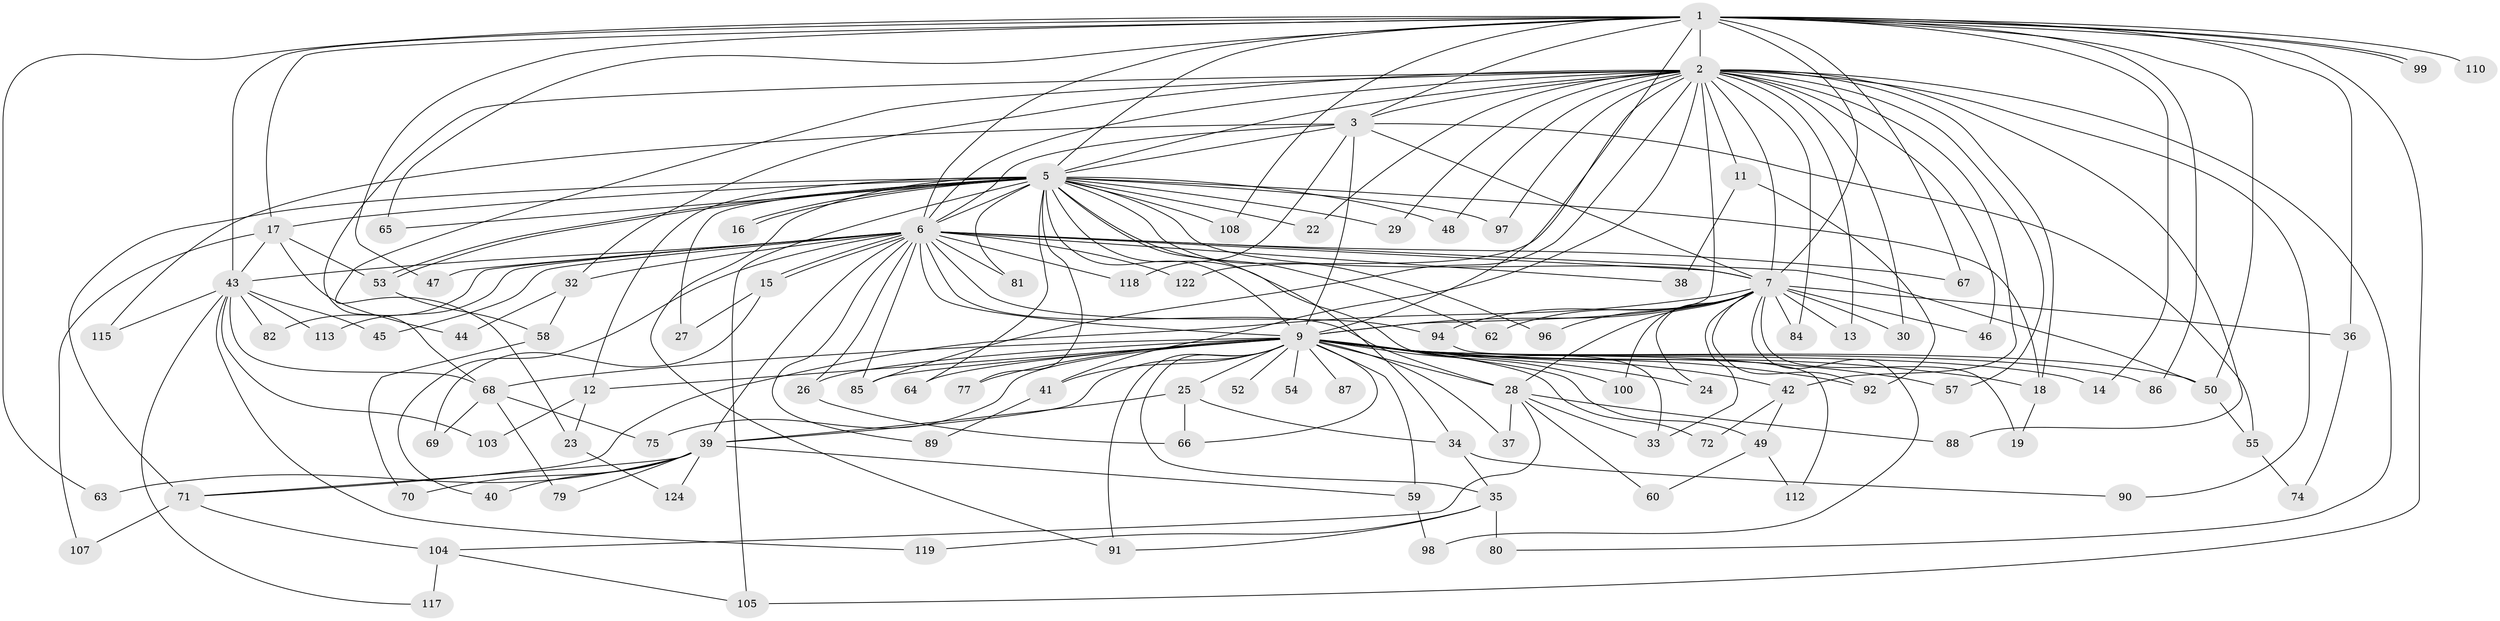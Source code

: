 // Generated by graph-tools (version 1.1) at 2025/51/02/27/25 19:51:43]
// undirected, 99 vertices, 213 edges
graph export_dot {
graph [start="1"]
  node [color=gray90,style=filled];
  1 [super="+20"];
  2 [super="+4"];
  3 [super="+106"];
  5 [super="+31"];
  6 [super="+21"];
  7 [super="+8"];
  9 [super="+10"];
  11;
  12 [super="+116"];
  13;
  14;
  15;
  16;
  17 [super="+114"];
  18 [super="+61"];
  19;
  22;
  23;
  24;
  25;
  26;
  27;
  28 [super="+56"];
  29;
  30;
  32;
  33 [super="+111"];
  34 [super="+101"];
  35;
  36;
  37;
  38;
  39 [super="+51"];
  40;
  41;
  42;
  43 [super="+73"];
  44;
  45;
  46;
  47;
  48;
  49 [super="+83"];
  50 [super="+109"];
  52;
  53;
  54;
  55;
  57;
  58;
  59 [super="+123"];
  60;
  62;
  63;
  64;
  65;
  66 [super="+76"];
  67;
  68 [super="+95"];
  69;
  70;
  71 [super="+78"];
  72;
  74;
  75;
  77;
  79;
  80 [super="+120"];
  81;
  82;
  84;
  85 [super="+102"];
  86;
  87;
  88;
  89;
  90;
  91 [super="+121"];
  92 [super="+93"];
  94;
  96;
  97;
  98;
  99;
  100;
  103;
  104 [super="+125"];
  105;
  107;
  108;
  110;
  112;
  113;
  115;
  117;
  118;
  119;
  122;
  124;
  1 -- 2 [weight=3];
  1 -- 3;
  1 -- 5 [weight=2];
  1 -- 6;
  1 -- 7 [weight=2];
  1 -- 9 [weight=2];
  1 -- 14;
  1 -- 17;
  1 -- 36;
  1 -- 43;
  1 -- 47;
  1 -- 63;
  1 -- 67;
  1 -- 86;
  1 -- 99;
  1 -- 99;
  1 -- 105;
  1 -- 108;
  1 -- 110 [weight=2];
  1 -- 65;
  1 -- 50;
  2 -- 3 [weight=2];
  2 -- 5 [weight=2];
  2 -- 6 [weight=3];
  2 -- 7 [weight=4];
  2 -- 9 [weight=4];
  2 -- 11 [weight=2];
  2 -- 13;
  2 -- 18;
  2 -- 22;
  2 -- 23;
  2 -- 29;
  2 -- 41;
  2 -- 48;
  2 -- 68;
  2 -- 80;
  2 -- 85;
  2 -- 88;
  2 -- 97;
  2 -- 84;
  2 -- 90;
  2 -- 30;
  2 -- 32;
  2 -- 42;
  2 -- 46;
  2 -- 57;
  2 -- 122;
  3 -- 5 [weight=2];
  3 -- 6;
  3 -- 7 [weight=2];
  3 -- 9 [weight=2];
  3 -- 55;
  3 -- 115;
  3 -- 118;
  5 -- 6;
  5 -- 7 [weight=2];
  5 -- 9 [weight=2];
  5 -- 12;
  5 -- 16;
  5 -- 16;
  5 -- 17;
  5 -- 18;
  5 -- 22;
  5 -- 27;
  5 -- 29;
  5 -- 33;
  5 -- 34;
  5 -- 48;
  5 -- 53;
  5 -- 53;
  5 -- 62;
  5 -- 64;
  5 -- 65;
  5 -- 71;
  5 -- 77;
  5 -- 81;
  5 -- 91;
  5 -- 96;
  5 -- 97;
  5 -- 105;
  5 -- 108;
  6 -- 7 [weight=2];
  6 -- 9 [weight=2];
  6 -- 15;
  6 -- 15;
  6 -- 26;
  6 -- 28;
  6 -- 32;
  6 -- 38;
  6 -- 39;
  6 -- 40;
  6 -- 43;
  6 -- 47;
  6 -- 50;
  6 -- 67;
  6 -- 81;
  6 -- 82;
  6 -- 85;
  6 -- 89;
  6 -- 94;
  6 -- 113;
  6 -- 118;
  6 -- 122;
  6 -- 45;
  7 -- 9 [weight=4];
  7 -- 13;
  7 -- 19;
  7 -- 24;
  7 -- 28;
  7 -- 33;
  7 -- 62;
  7 -- 71;
  7 -- 94;
  7 -- 100;
  7 -- 96;
  7 -- 98;
  7 -- 36;
  7 -- 46;
  7 -- 84;
  7 -- 92;
  7 -- 30;
  9 -- 14;
  9 -- 25 [weight=2];
  9 -- 26;
  9 -- 35 [weight=2];
  9 -- 37;
  9 -- 42;
  9 -- 50;
  9 -- 52 [weight=2];
  9 -- 54 [weight=2];
  9 -- 57;
  9 -- 72;
  9 -- 75;
  9 -- 86;
  9 -- 64;
  9 -- 66;
  9 -- 68;
  9 -- 12;
  9 -- 77;
  9 -- 87;
  9 -- 24;
  9 -- 92;
  9 -- 100;
  9 -- 41;
  9 -- 49 [weight=2];
  9 -- 59 [weight=2];
  9 -- 18;
  9 -- 39;
  9 -- 91;
  9 -- 28;
  9 -- 85;
  11 -- 38;
  11 -- 92;
  12 -- 23;
  12 -- 103;
  15 -- 27;
  15 -- 69;
  17 -- 44;
  17 -- 107;
  17 -- 43;
  17 -- 53;
  18 -- 19;
  23 -- 124;
  25 -- 34;
  25 -- 39;
  25 -- 66;
  26 -- 66;
  28 -- 37;
  28 -- 88;
  28 -- 104;
  28 -- 33;
  28 -- 60;
  32 -- 44;
  32 -- 58;
  34 -- 90;
  34 -- 35;
  35 -- 80 [weight=2];
  35 -- 91;
  35 -- 119;
  36 -- 74;
  39 -- 40;
  39 -- 59;
  39 -- 63;
  39 -- 70;
  39 -- 79;
  39 -- 124;
  39 -- 71;
  41 -- 89;
  42 -- 49;
  42 -- 72;
  43 -- 45;
  43 -- 103;
  43 -- 115;
  43 -- 117;
  43 -- 113;
  43 -- 82;
  43 -- 119;
  43 -- 68;
  49 -- 60;
  49 -- 112;
  50 -- 55;
  53 -- 58;
  55 -- 74;
  58 -- 70;
  59 -- 98;
  68 -- 69;
  68 -- 75;
  68 -- 79;
  71 -- 104;
  71 -- 107;
  94 -- 112;
  104 -- 117;
  104 -- 105;
}
